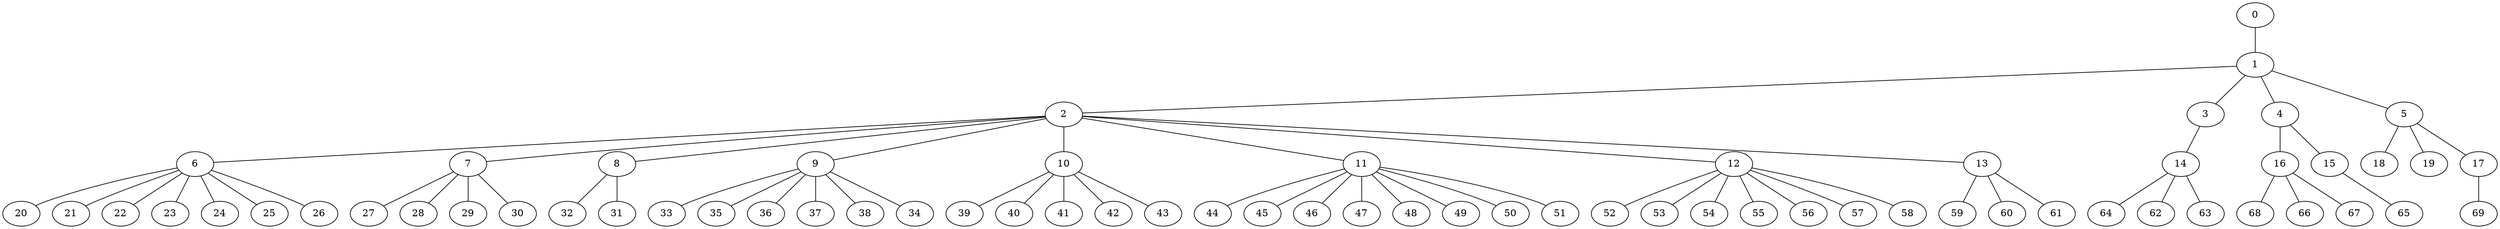 
graph graphname {
    0 -- 1
1 -- 2
1 -- 3
1 -- 4
1 -- 5
2 -- 6
2 -- 7
2 -- 8
2 -- 9
2 -- 10
2 -- 11
2 -- 12
2 -- 13
3 -- 14
4 -- 16
4 -- 15
5 -- 18
5 -- 19
5 -- 17
6 -- 20
6 -- 21
6 -- 22
6 -- 23
6 -- 24
6 -- 25
6 -- 26
7 -- 27
7 -- 28
7 -- 29
7 -- 30
8 -- 32
8 -- 31
9 -- 33
9 -- 35
9 -- 36
9 -- 37
9 -- 38
9 -- 34
10 -- 39
10 -- 40
10 -- 41
10 -- 42
10 -- 43
11 -- 44
11 -- 45
11 -- 46
11 -- 47
11 -- 48
11 -- 49
11 -- 50
11 -- 51
12 -- 52
12 -- 53
12 -- 54
12 -- 55
12 -- 56
12 -- 57
12 -- 58
13 -- 59
13 -- 60
13 -- 61
14 -- 64
14 -- 62
14 -- 63
15 -- 65
16 -- 68
16 -- 66
16 -- 67
17 -- 69

}
